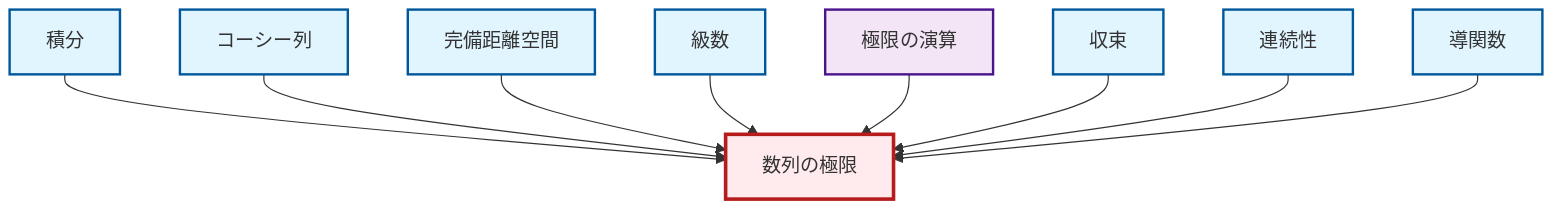 graph TD
    classDef definition fill:#e1f5fe,stroke:#01579b,stroke-width:2px
    classDef theorem fill:#f3e5f5,stroke:#4a148c,stroke-width:2px
    classDef axiom fill:#fff3e0,stroke:#e65100,stroke-width:2px
    classDef example fill:#e8f5e9,stroke:#1b5e20,stroke-width:2px
    classDef current fill:#ffebee,stroke:#b71c1c,stroke-width:3px
    def-cauchy-sequence["コーシー列"]:::definition
    def-limit["数列の極限"]:::definition
    thm-limit-arithmetic["極限の演算"]:::theorem
    def-integral["積分"]:::definition
    def-continuity["連続性"]:::definition
    def-derivative["導関数"]:::definition
    def-convergence["収束"]:::definition
    def-series["級数"]:::definition
    def-complete-metric-space["完備距離空間"]:::definition
    def-integral --> def-limit
    def-cauchy-sequence --> def-limit
    def-complete-metric-space --> def-limit
    def-series --> def-limit
    thm-limit-arithmetic --> def-limit
    def-convergence --> def-limit
    def-continuity --> def-limit
    def-derivative --> def-limit
    class def-limit current